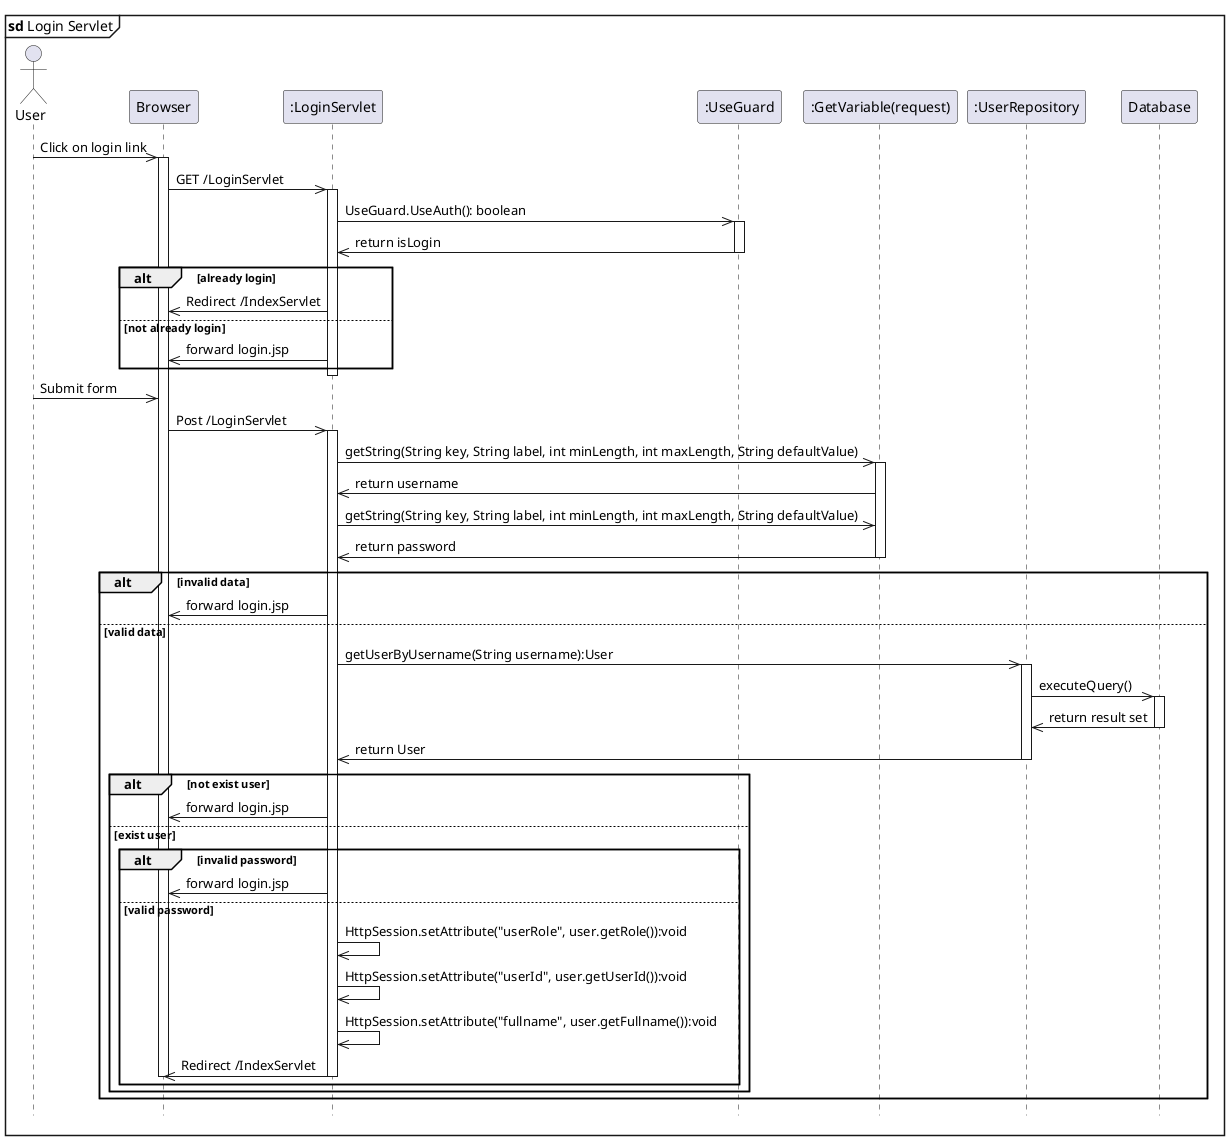 @startuml loginServlet

hide footbox
mainframe <b>sd</b> Login Servlet
actor User
participant "Browser" as Browser
participant ":LoginServlet" as LoginServlet
participant ":UseGuard" as UseGuard
participant ":GetVariable(request)" as GetVariable
participant ":UserRepository" as UserRepository
participant "Database" as Database


User ->> Browser: Click on login link
    activate Browser
        Browser ->> LoginServlet : GET /LoginServlet
        activate LoginServlet
            LoginServlet ->> UseGuard: UseGuard.UseAuth(): boolean
                activate UseGuard
                    UseGuard ->> LoginServlet: return isLogin
                deactivate UseGuard
            alt already login
                LoginServlet ->> Browser: Redirect /IndexServlet
            else not already login
                LoginServlet ->> Browser: forward login.jsp
            end
        deactivate LoginServlet

User ->> Browser: Submit form
    Browser ->> LoginServlet : Post /LoginServlet
    activate LoginServlet
        LoginServlet ->> GetVariable: getString(String key, String label, int minLength, int maxLength, String defaultValue)
            activate GetVariable
                GetVariable ->> LoginServlet: return username
                LoginServlet ->> GetVariable: getString(String key, String label, int minLength, int maxLength, String defaultValue)
                GetVariable ->> LoginServlet: return password
            deactivate GetVariable
        alt invalid data 
            LoginServlet ->> Browser: forward login.jsp
        else valid data
            LoginServlet ->> UserRepository: getUserByUsername(String username):User
                activate UserRepository
                    UserRepository ->> Database: executeQuery()
                        activate Database 
                            Database ->> UserRepository: return result set
                        deactivate Database
                    UserRepository ->> LoginServlet: return User
                deactivate UserRepository
            alt not exist user
                LoginServlet ->> Browser: forward login.jsp
            else exist user
                alt invalid password
                    LoginServlet ->> Browser: forward login.jsp
                else valid password
                    LoginServlet ->> LoginServlet : HttpSession.setAttribute("userRole", user.getRole()):void
                    LoginServlet ->> LoginServlet : HttpSession.setAttribute("userId", user.getUserId()):void
                    LoginServlet ->> LoginServlet : HttpSession.setAttribute("fullname", user.getFullname()):void
                    LoginServlet ->> Browser: Redirect /IndexServlet
    deactivate LoginServlet                     
    deactivate Browser
                end
                
            end

        end
